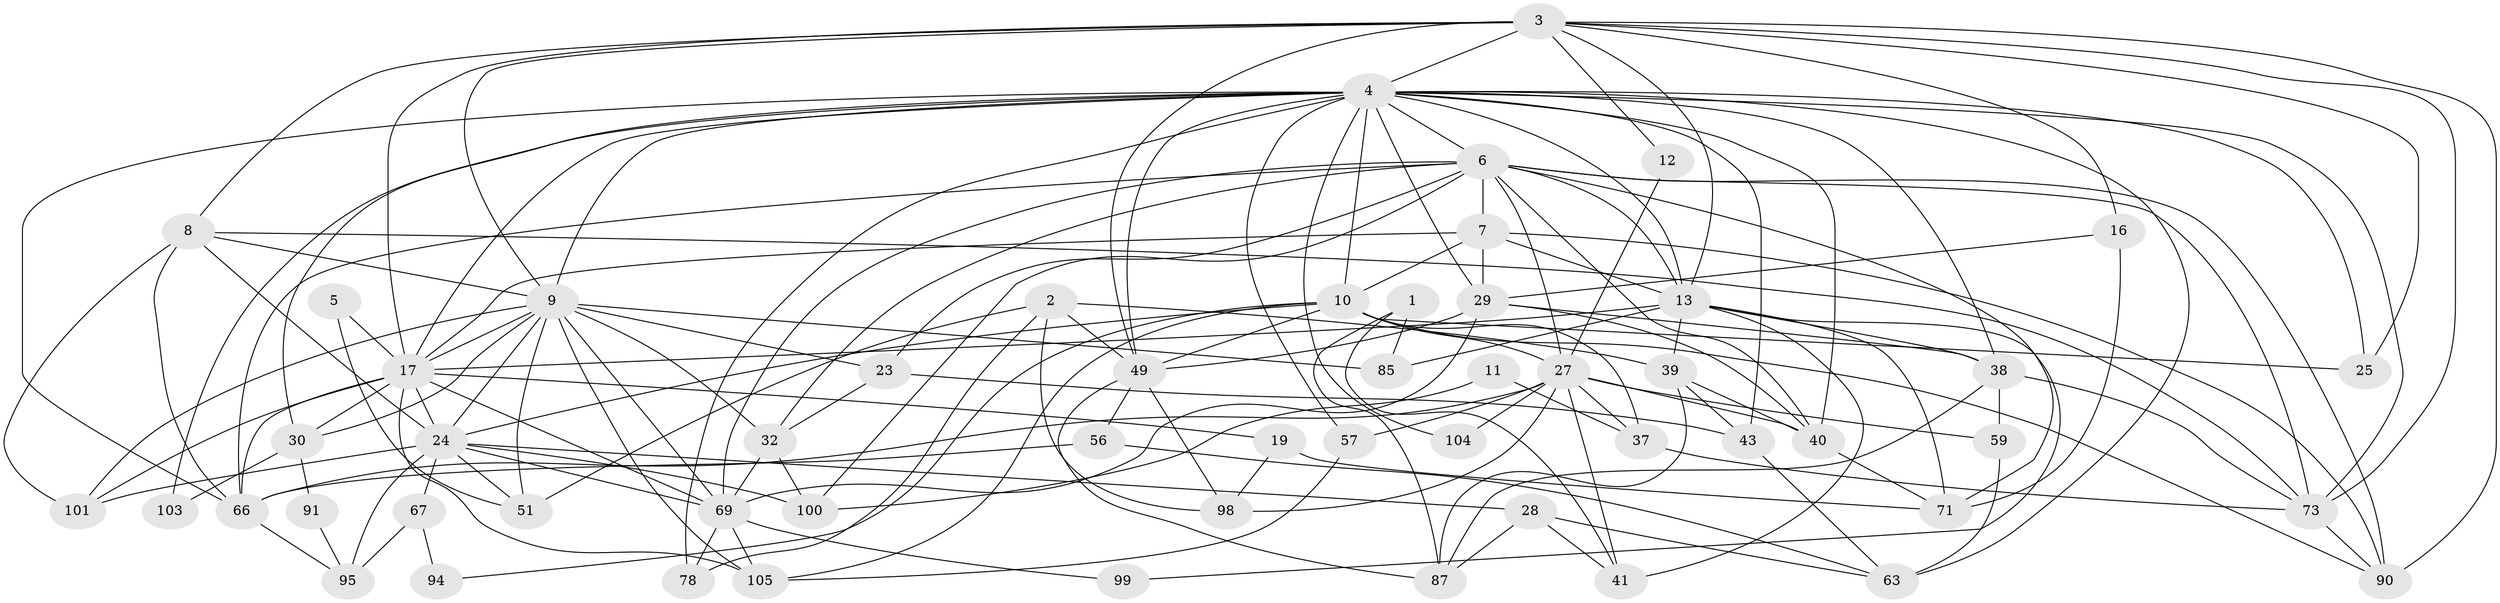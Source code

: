 // original degree distribution, {3: 0.2972972972972973, 5: 0.27927927927927926, 2: 0.08108108108108109, 4: 0.26126126126126126, 6: 0.06306306306306306, 7: 0.018018018018018018}
// Generated by graph-tools (version 1.1) at 2025/15/03/09/25 04:15:14]
// undirected, 55 vertices, 153 edges
graph export_dot {
graph [start="1"]
  node [color=gray90,style=filled];
  1;
  2 [super="+111+106"];
  3 [super="+18+68+45"];
  4 [super="+14+97+48"];
  5;
  6 [super="+34+35+65"];
  7 [super="+36"];
  8 [super="+15"];
  9 [super="+93+22"];
  10 [super="+58+76+74"];
  11;
  12;
  13 [super="+77+108"];
  16;
  17 [super="+46+20+61"];
  19;
  23;
  24 [super="+54+44"];
  25;
  27 [super="+60+33"];
  28 [super="+31"];
  29 [super="+52+96"];
  30 [super="+50"];
  32 [super="+72"];
  37 [super="+47"];
  38 [super="+55"];
  39 [super="+75"];
  40 [super="+88"];
  41 [super="+84"];
  43;
  49 [super="+80"];
  51;
  56;
  57;
  59;
  63;
  66 [super="+82"];
  67;
  69 [super="+89+102"];
  71;
  73 [super="+83"];
  78;
  85;
  87;
  90;
  91;
  94;
  95;
  98;
  99;
  100;
  101;
  103;
  104;
  105;
  1 -- 87;
  1 -- 85;
  1 -- 41;
  2 -- 78;
  2 -- 49;
  2 -- 98 [weight=2];
  2 -- 51;
  2 -- 39;
  3 -- 25;
  3 -- 4;
  3 -- 9;
  3 -- 17 [weight=2];
  3 -- 16;
  3 -- 49;
  3 -- 8;
  3 -- 73;
  3 -- 90;
  3 -- 12;
  3 -- 13;
  4 -- 104;
  4 -- 43;
  4 -- 25 [weight=2];
  4 -- 63;
  4 -- 17 [weight=2];
  4 -- 66;
  4 -- 103;
  4 -- 40;
  4 -- 9;
  4 -- 73;
  4 -- 13;
  4 -- 78;
  4 -- 49;
  4 -- 30;
  4 -- 57;
  4 -- 6;
  4 -- 38;
  4 -- 10;
  4 -- 29;
  5 -- 51;
  5 -- 17;
  6 -- 32;
  6 -- 71;
  6 -- 90;
  6 -- 66;
  6 -- 13;
  6 -- 23;
  6 -- 100;
  6 -- 7;
  6 -- 40;
  6 -- 73;
  6 -- 69;
  6 -- 27;
  7 -- 13;
  7 -- 17;
  7 -- 90;
  7 -- 10;
  7 -- 29;
  8 -- 101;
  8 -- 24;
  8 -- 9;
  8 -- 73;
  8 -- 66;
  9 -- 32;
  9 -- 17;
  9 -- 51;
  9 -- 101;
  9 -- 30;
  9 -- 105;
  9 -- 85;
  9 -- 23;
  9 -- 69;
  9 -- 24 [weight=2];
  10 -- 25;
  10 -- 105;
  10 -- 49;
  10 -- 37;
  10 -- 24;
  10 -- 90;
  10 -- 27;
  10 -- 94;
  11 -- 37;
  11 -- 100;
  12 -- 27;
  13 -- 71;
  13 -- 85;
  13 -- 39;
  13 -- 99;
  13 -- 38;
  13 -- 17;
  13 -- 41;
  16 -- 71;
  16 -- 29;
  17 -- 66 [weight=2];
  17 -- 101;
  17 -- 19;
  17 -- 30;
  17 -- 69 [weight=2];
  17 -- 24 [weight=2];
  17 -- 105;
  19 -- 71;
  19 -- 98;
  23 -- 43;
  23 -- 32;
  24 -- 101;
  24 -- 67;
  24 -- 100;
  24 -- 69;
  24 -- 51;
  24 -- 95;
  24 -- 28;
  27 -- 59 [weight=2];
  27 -- 66;
  27 -- 37 [weight=2];
  27 -- 41;
  27 -- 98;
  27 -- 40;
  27 -- 104;
  27 -- 57;
  28 -- 63;
  28 -- 87;
  28 -- 41;
  29 -- 49;
  29 -- 40;
  29 -- 69;
  29 -- 38;
  30 -- 103 [weight=2];
  30 -- 91;
  32 -- 100;
  32 -- 69;
  37 -- 73;
  38 -- 59;
  38 -- 87;
  38 -- 73;
  39 -- 43;
  39 -- 40;
  39 -- 87;
  40 -- 71;
  43 -- 63;
  49 -- 98;
  49 -- 87;
  49 -- 56;
  56 -- 66;
  56 -- 63;
  57 -- 105;
  59 -- 63;
  66 -- 95;
  67 -- 95;
  67 -- 94;
  69 -- 99;
  69 -- 78;
  69 -- 105;
  73 -- 90;
  91 -- 95;
}
